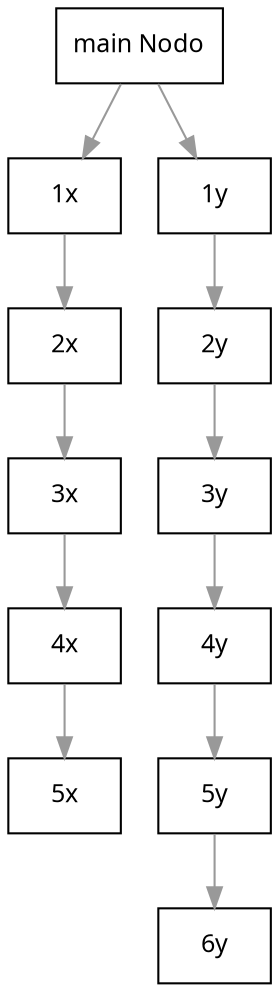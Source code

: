 digraph Agenda {
	graph [rankdir=TB]
	node [color=black fontcolor=black fontname=FangSong fontsize=12 shape=box]
	edge [color="#999999" fontcolor="#888888" fontname=FangSong fontsize=10]
	"main Nodo"
	"1x"
	"2x"
	"3x"
	"4x"
	"5x"
	"1x" -> "2x"
	"2x" -> "3x"
	"3x" -> "4x"
	"4x" -> "5x"
	"main Nodo" -> "1x"
	"1y"
	"2y"
	"3y"
	"4y"
	"5y"
	"6y"
	"main Nodo" -> "1y"
	"1y" -> "2y"
	"2y" -> "3y"
	"3y" -> "4y"
	"4y" -> "5y"
	"5y" -> "6y"
}
